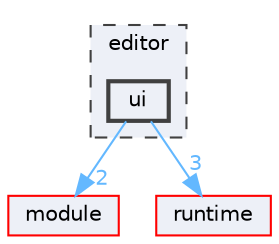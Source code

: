 digraph "editor/ui"
{
 // LATEX_PDF_SIZE
  bgcolor="transparent";
  edge [fontname=Helvetica,fontsize=10,labelfontname=Helvetica,labelfontsize=10];
  node [fontname=Helvetica,fontsize=10,shape=box,height=0.2,width=0.4];
  compound=true
  subgraph clusterdir_bac5aa69239d34ac960582aca466258e {
    graph [ bgcolor="#edf0f7", pencolor="grey25", label="editor", fontname=Helvetica,fontsize=10 style="filled,dashed", URL="dir_bac5aa69239d34ac960582aca466258e.html",tooltip=""]
  dir_e04bbb5de9fc9230c1c34f40331e8e21 [label="ui", fillcolor="#edf0f7", color="grey25", style="filled,bold", URL="dir_e04bbb5de9fc9230c1c34f40331e8e21.html",tooltip=""];
  }
  dir_a7b0466279106ea0b8f86f609f621680 [label="module", fillcolor="#edf0f7", color="red", style="filled", URL="dir_a7b0466279106ea0b8f86f609f621680.html",tooltip=""];
  dir_cb031e414f281a658b23dddb30bb9d2c [label="runtime", fillcolor="#edf0f7", color="red", style="filled", URL="dir_cb031e414f281a658b23dddb30bb9d2c.html",tooltip=""];
  dir_e04bbb5de9fc9230c1c34f40331e8e21->dir_a7b0466279106ea0b8f86f609f621680 [headlabel="2", labeldistance=1.5 headhref="dir_000883_000497.html" href="dir_000883_000497.html" color="steelblue1" fontcolor="steelblue1"];
  dir_e04bbb5de9fc9230c1c34f40331e8e21->dir_cb031e414f281a658b23dddb30bb9d2c [headlabel="3", labeldistance=1.5 headhref="dir_000883_000628.html" href="dir_000883_000628.html" color="steelblue1" fontcolor="steelblue1"];
}

